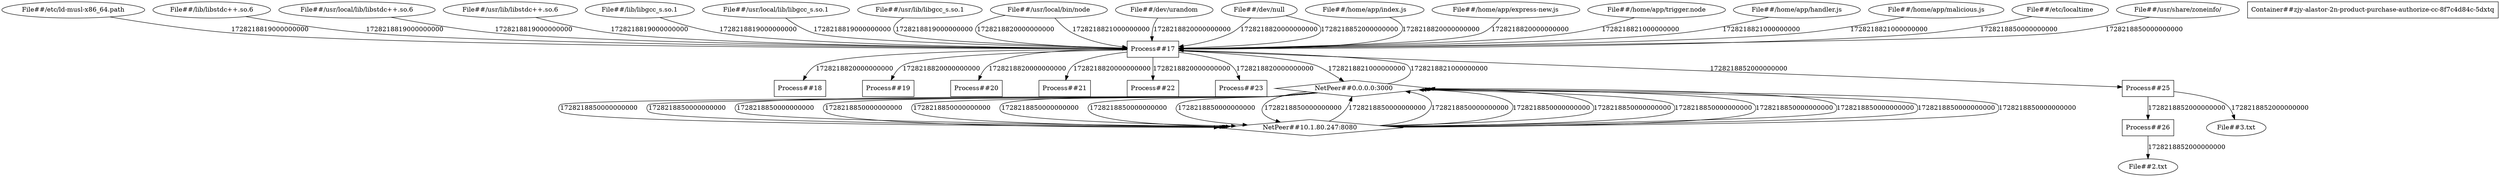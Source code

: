 digraph G {
	"File##/etc/ld-musl-x86_64.path"->"Process##17"[ label="1728218819000000000" ];
	"File##/lib/libstdc++.so.6"->"Process##17"[ label="1728218819000000000" ];
	"File##/usr/local/lib/libstdc++.so.6"->"Process##17"[ label="1728218819000000000" ];
	"File##/usr/lib/libstdc++.so.6"->"Process##17"[ label="1728218819000000000" ];
	"File##/lib/libgcc_s.so.1"->"Process##17"[ label="1728218819000000000" ];
	"File##/usr/local/lib/libgcc_s.so.1"->"Process##17"[ label="1728218819000000000" ];
	"File##/usr/lib/libgcc_s.so.1"->"Process##17"[ label="1728218819000000000" ];
	"Process##17"->"Process##18"[ label="1728218820000000000" ];
	"Process##17"->"Process##19"[ label="1728218820000000000" ];
	"Process##17"->"Process##20"[ label="1728218820000000000" ];
	"Process##17"->"Process##21"[ label="1728218820000000000" ];
	"Process##17"->"Process##22"[ label="1728218820000000000" ];
	"File##/usr/local/bin/node"->"Process##17"[ label="1728218820000000000" ];
	"File##/dev/urandom"->"Process##17"[ label="1728218820000000000" ];
	"Process##17"->"Process##23"[ label="1728218820000000000" ];
	"File##/dev/null"->"Process##17"[ label="1728218820000000000" ];
	"File##/home/app/index.js"->"Process##17"[ label="1728218820000000000" ];
	"File##/home/app/express-new.js"->"Process##17"[ label="1728218820000000000" ];
	"File##/usr/local/bin/node"->"Process##17"[ label="1728218821000000000" ];
	"File##/home/app/trigger.node"->"Process##17"[ label="1728218821000000000" ];
	"File##/home/app/handler.js"->"Process##17"[ label="1728218821000000000" ];
	"File##/home/app/malicious.js"->"Process##17"[ label="1728218821000000000" ];
	"Process##17"->"NetPeer##0.0.0.0:3000"[ label="1728218821000000000" ];
	"NetPeer##0.0.0.0:3000"->"Process##17"[ label="1728218821000000000" ];
	"NetPeer##0.0.0.0:3000"->"NetPeer##10.1.80.247:8080"[ label="1728218850000000000" ];
	"NetPeer##10.1.80.247:8080"->"NetPeer##0.0.0.0:3000"[ label="1728218850000000000" ];
	"NetPeer##0.0.0.0:3000"->"NetPeer##10.1.80.247:8080"[ label="1728218850000000000" ];
	"NetPeer##10.1.80.247:8080"->"NetPeer##0.0.0.0:3000"[ label="1728218850000000000" ];
	"NetPeer##0.0.0.0:3000"->"NetPeer##10.1.80.247:8080"[ label="1728218850000000000" ];
	"NetPeer##10.1.80.247:8080"->"NetPeer##0.0.0.0:3000"[ label="1728218850000000000" ];
	"File##/etc/localtime"->"Process##17"[ label="1728218850000000000" ];
	"File##/usr/share/zoneinfo/"->"Process##17"[ label="1728218850000000000" ];
	"NetPeer##0.0.0.0:3000"->"NetPeer##10.1.80.247:8080"[ label="1728218850000000000" ];
	"NetPeer##10.1.80.247:8080"->"NetPeer##0.0.0.0:3000"[ label="1728218850000000000" ];
	"NetPeer##0.0.0.0:3000"->"NetPeer##10.1.80.247:8080"[ label="1728218850000000000" ];
	"NetPeer##10.1.80.247:8080"->"NetPeer##0.0.0.0:3000"[ label="1728218850000000000" ];
	"NetPeer##0.0.0.0:3000"->"NetPeer##10.1.80.247:8080"[ label="1728218850000000000" ];
	"NetPeer##10.1.80.247:8080"->"NetPeer##0.0.0.0:3000"[ label="1728218850000000000" ];
	"NetPeer##0.0.0.0:3000"->"NetPeer##10.1.80.247:8080"[ label="1728218850000000000" ];
	"NetPeer##10.1.80.247:8080"->"NetPeer##0.0.0.0:3000"[ label="1728218850000000000" ];
	"NetPeer##0.0.0.0:3000"->"NetPeer##10.1.80.247:8080"[ label="1728218850000000000" ];
	"NetPeer##10.1.80.247:8080"->"NetPeer##0.0.0.0:3000"[ label="1728218850000000000" ];
	"NetPeer##0.0.0.0:3000"->"NetPeer##10.1.80.247:8080"[ label="1728218850000000000" ];
	"NetPeer##10.1.80.247:8080"->"NetPeer##0.0.0.0:3000"[ label="1728218850000000000" ];
	"File##/dev/null"->"Process##17"[ label="1728218852000000000" ];
	"Process##17"->"Process##25"[ label="1728218852000000000" ];
	"Process##25"->"Process##26"[ label="1728218852000000000" ];
	"Process##25"->"File##3.txt"[ label="1728218852000000000" ];
	"Process##26"->"File##2.txt"[ label="1728218852000000000" ];
	"Container##zjy-alastor-2n-product-purchase-authorize-cc-8f7c4d84c-5dxtq" [ shape="box" ];
	"File##/dev/null" [ shape="ellipse" ];
	"File##/dev/urandom" [ shape="ellipse" ];
	"File##/etc/ld-musl-x86_64.path" [ shape="ellipse" ];
	"File##/etc/localtime" [ shape="ellipse" ];
	"File##/home/app/express-new.js" [ shape="ellipse" ];
	"File##/home/app/handler.js" [ shape="ellipse" ];
	"File##/home/app/index.js" [ shape="ellipse" ];
	"File##/home/app/malicious.js" [ shape="ellipse" ];
	"File##/home/app/trigger.node" [ shape="ellipse" ];
	"File##/lib/libgcc_s.so.1" [ shape="ellipse" ];
	"File##/lib/libstdc++.so.6" [ shape="ellipse" ];
	"File##/usr/lib/libgcc_s.so.1" [ shape="ellipse" ];
	"File##/usr/lib/libstdc++.so.6" [ shape="ellipse" ];
	"File##/usr/local/bin/node" [ shape="ellipse" ];
	"File##/usr/local/lib/libgcc_s.so.1" [ shape="ellipse" ];
	"File##/usr/local/lib/libstdc++.so.6" [ shape="ellipse" ];
	"File##/usr/share/zoneinfo/" [ shape="ellipse" ];
	"File##2.txt" [ shape="ellipse" ];
	"File##3.txt" [ shape="ellipse" ];
	"NetPeer##0.0.0.0:3000" [ shape="diamond" ];
	"NetPeer##10.1.80.247:8080" [ shape="diamond" ];
	"Process##17" [ shape="box" ];
	"Process##18" [ shape="box" ];
	"Process##19" [ shape="box" ];
	"Process##20" [ shape="box" ];
	"Process##21" [ shape="box" ];
	"Process##22" [ shape="box" ];
	"Process##23" [ shape="box" ];
	"Process##25" [ shape="box" ];
	"Process##26" [ shape="box" ];

}
